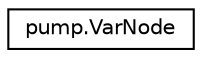 digraph "Graphical Class Hierarchy"
{
  edge [fontname="Helvetica",fontsize="10",labelfontname="Helvetica",labelfontsize="10"];
  node [fontname="Helvetica",fontsize="10",shape=record];
  rankdir="LR";
  Node1 [label="pump.VarNode",height=0.2,width=0.4,color="black", fillcolor="white", style="filled",URL="$classpump_1_1_var_node.html"];
}
